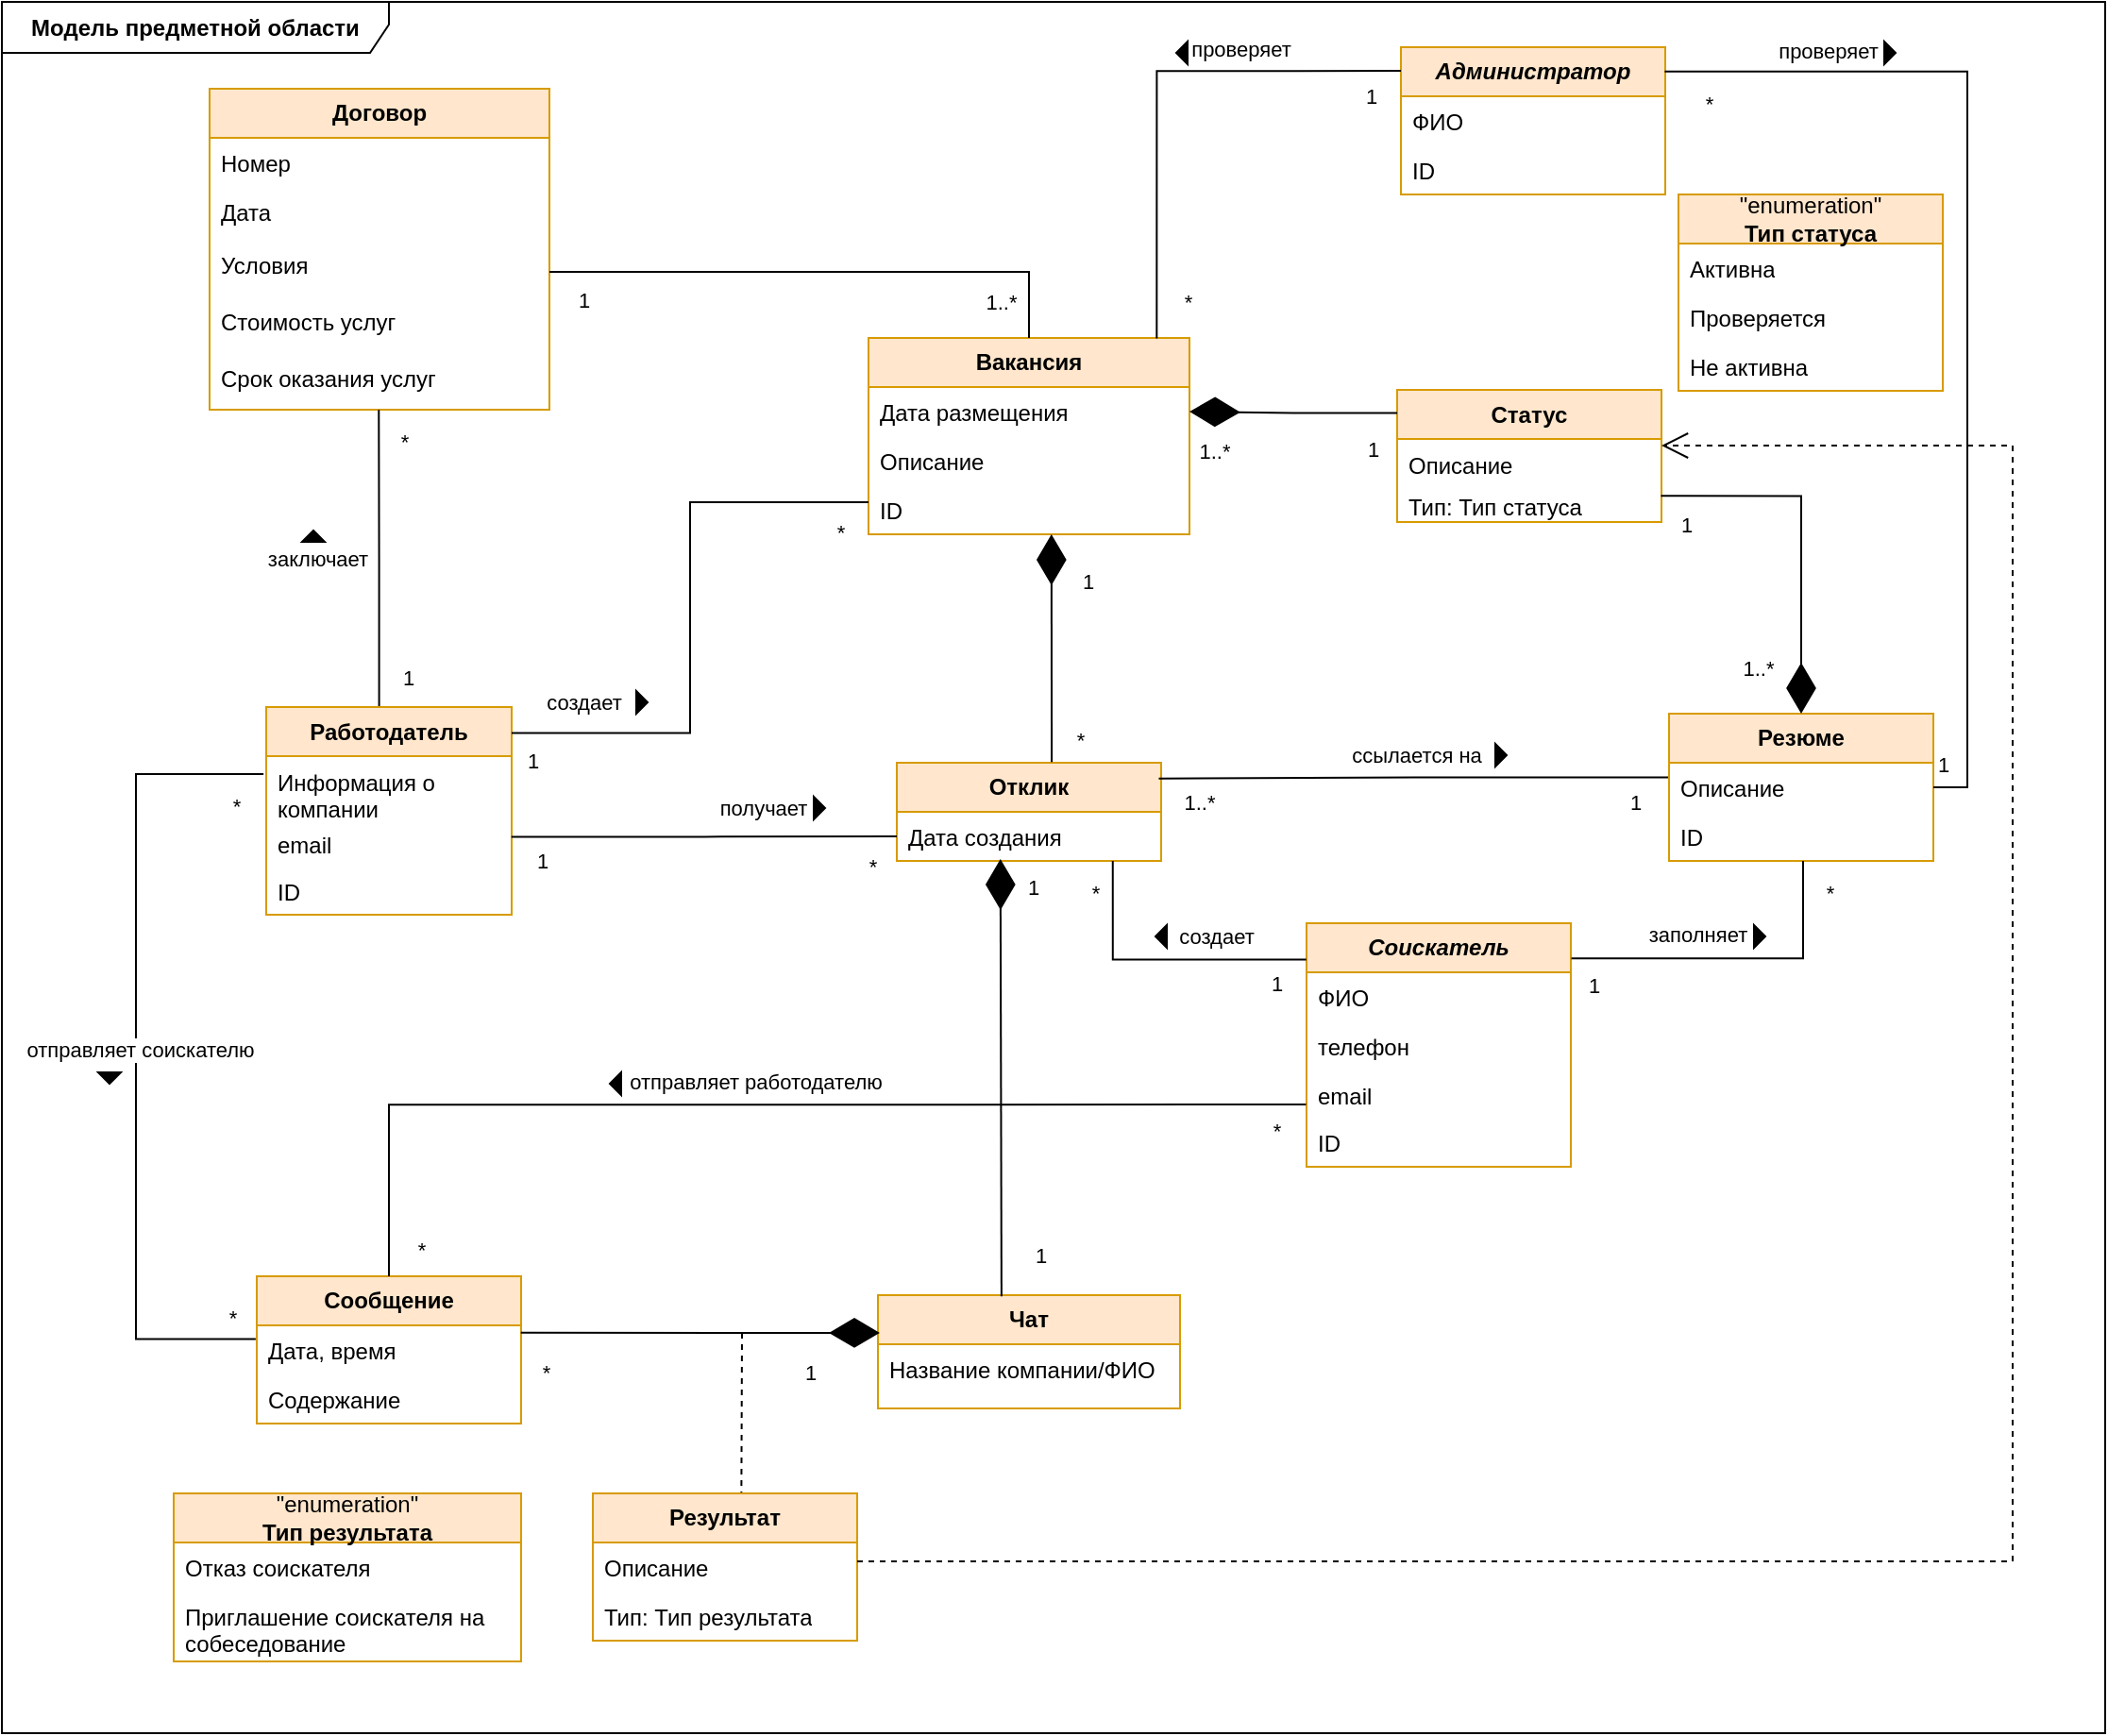 <mxfile version="22.0.3" type="device">
  <diagram name="Страница — 1" id="GY_XCtF4ge_KFnOXVx9y">
    <mxGraphModel dx="1893" dy="472" grid="0" gridSize="10" guides="1" tooltips="1" connect="1" arrows="1" fold="1" page="0" pageScale="1" pageWidth="827" pageHeight="1169" math="0" shadow="0">
      <root>
        <mxCell id="0" />
        <mxCell id="1" parent="0" />
        <mxCell id="rUVFYFhkyGE7k6Fw-lOJ-115" value="&lt;b&gt;Модель предметной области&lt;/b&gt;" style="shape=umlFrame;whiteSpace=wrap;html=1;pointerEvents=0;recursiveResize=0;container=1;collapsible=0;width=205;height=27;" parent="1" vertex="1">
          <mxGeometry x="-260" y="580" width="1114" height="917" as="geometry" />
        </mxCell>
        <mxCell id="rUVFYFhkyGE7k6Fw-lOJ-118" value="" style="triangle;aspect=fixed;fillColor=strokeColor;rotation=-90;" parent="rUVFYFhkyGE7k6Fw-lOJ-115" vertex="1">
          <mxGeometry x="162" y="277" width="6" height="12" as="geometry" />
        </mxCell>
        <mxCell id="rUVFYFhkyGE7k6Fw-lOJ-121" value="" style="triangle;aspect=fixed;fillColor=strokeColor;rotation=0;" parent="rUVFYFhkyGE7k6Fw-lOJ-115" vertex="1">
          <mxGeometry x="336" y="365" width="6" height="12" as="geometry" />
        </mxCell>
        <mxCell id="rUVFYFhkyGE7k6Fw-lOJ-39" value="&lt;b&gt;Отклик&lt;/b&gt;" style="swimlane;fontStyle=0;childLayout=stackLayout;horizontal=1;startSize=26;fillColor=#ffe6cc;horizontalStack=0;resizeParent=1;resizeParentMax=0;resizeLast=0;collapsible=1;marginBottom=0;whiteSpace=wrap;html=1;strokeColor=#d79b00;" parent="rUVFYFhkyGE7k6Fw-lOJ-115" vertex="1">
          <mxGeometry x="474" y="403" width="140" height="52" as="geometry" />
        </mxCell>
        <mxCell id="rUVFYFhkyGE7k6Fw-lOJ-40" value="Дата создания" style="text;strokeColor=none;fillColor=none;align=left;verticalAlign=top;spacingLeft=4;spacingRight=4;overflow=hidden;rotatable=0;points=[[0,0.5],[1,0.5]];portConstraint=eastwest;whiteSpace=wrap;html=1;" parent="rUVFYFhkyGE7k6Fw-lOJ-39" vertex="1">
          <mxGeometry y="26" width="140" height="26" as="geometry" />
        </mxCell>
        <mxCell id="rUVFYFhkyGE7k6Fw-lOJ-130" value="" style="triangle;aspect=fixed;fillColor=strokeColor;rotation=0;" parent="rUVFYFhkyGE7k6Fw-lOJ-115" vertex="1">
          <mxGeometry x="430" y="421" width="6" height="12" as="geometry" />
        </mxCell>
        <mxCell id="rUVFYFhkyGE7k6Fw-lOJ-88" value="" style="triangle;aspect=fixed;fillColor=strokeColor;rotation=0;" parent="rUVFYFhkyGE7k6Fw-lOJ-115" vertex="1">
          <mxGeometry x="928" y="489" width="6" height="12" as="geometry" />
        </mxCell>
        <mxCell id="rUVFYFhkyGE7k6Fw-lOJ-133" value="" style="triangle;aspect=fixed;fillColor=strokeColor;rotation=0;" parent="rUVFYFhkyGE7k6Fw-lOJ-115" vertex="1">
          <mxGeometry x="791" y="393" width="6" height="12" as="geometry" />
        </mxCell>
        <mxCell id="rUVFYFhkyGE7k6Fw-lOJ-134" value="" style="triangle;aspect=fixed;fillColor=strokeColor;rotation=-180;" parent="rUVFYFhkyGE7k6Fw-lOJ-115" vertex="1">
          <mxGeometry x="611" y="489" width="6" height="12" as="geometry" />
        </mxCell>
        <mxCell id="FN2UPvSUZBVVW4ZiT5Ys-3" value="&lt;b&gt;&lt;i&gt;Администратор&lt;/i&gt;&lt;/b&gt;" style="swimlane;fontStyle=0;childLayout=stackLayout;horizontal=1;startSize=26;fillColor=#ffe6cc;horizontalStack=0;resizeParent=1;resizeParentMax=0;resizeLast=0;collapsible=1;marginBottom=0;whiteSpace=wrap;html=1;strokeColor=#d79b00;" parent="rUVFYFhkyGE7k6Fw-lOJ-115" vertex="1">
          <mxGeometry x="741" y="24" width="140" height="78" as="geometry" />
        </mxCell>
        <mxCell id="FN2UPvSUZBVVW4ZiT5Ys-4" value="ФИО" style="text;strokeColor=none;fillColor=none;align=left;verticalAlign=top;spacingLeft=4;spacingRight=4;overflow=hidden;rotatable=0;points=[[0,0.5],[1,0.5]];portConstraint=eastwest;whiteSpace=wrap;html=1;" parent="FN2UPvSUZBVVW4ZiT5Ys-3" vertex="1">
          <mxGeometry y="26" width="140" height="26" as="geometry" />
        </mxCell>
        <mxCell id="FN2UPvSUZBVVW4ZiT5Ys-5" value="ID" style="text;strokeColor=none;fillColor=none;align=left;verticalAlign=top;spacingLeft=4;spacingRight=4;overflow=hidden;rotatable=0;points=[[0,0.5],[1,0.5]];portConstraint=eastwest;whiteSpace=wrap;html=1;" parent="FN2UPvSUZBVVW4ZiT5Ys-3" vertex="1">
          <mxGeometry y="52" width="140" height="26" as="geometry" />
        </mxCell>
        <mxCell id="FN2UPvSUZBVVW4ZiT5Ys-12" value="" style="triangle;aspect=fixed;fillColor=strokeColor;rotation=-180;" parent="rUVFYFhkyGE7k6Fw-lOJ-115" vertex="1">
          <mxGeometry x="622" y="21" width="6" height="12" as="geometry" />
        </mxCell>
        <mxCell id="FN2UPvSUZBVVW4ZiT5Ys-17" value="" style="triangle;aspect=fixed;fillColor=strokeColor;rotation=0;" parent="rUVFYFhkyGE7k6Fw-lOJ-115" vertex="1">
          <mxGeometry x="997" y="21" width="6" height="12" as="geometry" />
        </mxCell>
        <mxCell id="rUVFYFhkyGE7k6Fw-lOJ-71" value="&lt;b&gt;Сообщение&lt;/b&gt;" style="swimlane;fontStyle=0;childLayout=stackLayout;horizontal=1;startSize=26;fillColor=#ffe6cc;horizontalStack=0;resizeParent=1;resizeParentMax=0;resizeLast=0;collapsible=1;marginBottom=0;whiteSpace=wrap;html=1;strokeColor=#d79b00;" parent="rUVFYFhkyGE7k6Fw-lOJ-115" vertex="1">
          <mxGeometry x="135" y="675" width="140" height="78" as="geometry" />
        </mxCell>
        <mxCell id="rUVFYFhkyGE7k6Fw-lOJ-72" value="Дата, время" style="text;strokeColor=none;fillColor=none;align=left;verticalAlign=top;spacingLeft=4;spacingRight=4;overflow=hidden;rotatable=0;points=[[0,0.5],[1,0.5]];portConstraint=eastwest;whiteSpace=wrap;html=1;" parent="rUVFYFhkyGE7k6Fw-lOJ-71" vertex="1">
          <mxGeometry y="26" width="140" height="26" as="geometry" />
        </mxCell>
        <mxCell id="rUVFYFhkyGE7k6Fw-lOJ-73" value="Содержание" style="text;strokeColor=none;fillColor=none;align=left;verticalAlign=top;spacingLeft=4;spacingRight=4;overflow=hidden;rotatable=0;points=[[0,0.5],[1,0.5]];portConstraint=eastwest;whiteSpace=wrap;html=1;" parent="rUVFYFhkyGE7k6Fw-lOJ-71" vertex="1">
          <mxGeometry y="52" width="140" height="26" as="geometry" />
        </mxCell>
        <mxCell id="dWjFg7sWqB5XeoUjc9Y1-7" value="&quot;enumeration&quot;&lt;br&gt;&lt;b&gt;Тип статуса&lt;/b&gt;" style="swimlane;fontStyle=0;childLayout=stackLayout;horizontal=1;startSize=26;fillColor=#ffe6cc;horizontalStack=0;resizeParent=1;resizeParentMax=0;resizeLast=0;collapsible=1;marginBottom=0;whiteSpace=wrap;html=1;strokeColor=#d79b00;" vertex="1" parent="rUVFYFhkyGE7k6Fw-lOJ-115">
          <mxGeometry x="888" y="102" width="140" height="104" as="geometry" />
        </mxCell>
        <mxCell id="dWjFg7sWqB5XeoUjc9Y1-8" value="Активна" style="text;strokeColor=none;fillColor=none;align=left;verticalAlign=top;spacingLeft=4;spacingRight=4;overflow=hidden;rotatable=0;points=[[0,0.5],[1,0.5]];portConstraint=eastwest;whiteSpace=wrap;html=1;" vertex="1" parent="dWjFg7sWqB5XeoUjc9Y1-7">
          <mxGeometry y="26" width="140" height="26" as="geometry" />
        </mxCell>
        <mxCell id="dWjFg7sWqB5XeoUjc9Y1-11" value="Проверяется" style="text;strokeColor=none;fillColor=none;align=left;verticalAlign=top;spacingLeft=4;spacingRight=4;overflow=hidden;rotatable=0;points=[[0,0.5],[1,0.5]];portConstraint=eastwest;whiteSpace=wrap;html=1;" vertex="1" parent="dWjFg7sWqB5XeoUjc9Y1-7">
          <mxGeometry y="52" width="140" height="26" as="geometry" />
        </mxCell>
        <mxCell id="dWjFg7sWqB5XeoUjc9Y1-9" value="Не активна" style="text;strokeColor=none;fillColor=none;align=left;verticalAlign=top;spacingLeft=4;spacingRight=4;overflow=hidden;rotatable=0;points=[[0,0.5],[1,0.5]];portConstraint=eastwest;whiteSpace=wrap;html=1;" vertex="1" parent="dWjFg7sWqB5XeoUjc9Y1-7">
          <mxGeometry y="78" width="140" height="26" as="geometry" />
        </mxCell>
        <mxCell id="dWjFg7sWqB5XeoUjc9Y1-12" value="" style="html=1;verticalAlign=bottom;endArrow=none;curved=0;rounded=0;endFill=0;dashed=1;entryX=0.562;entryY=-0.004;entryDx=0;entryDy=0;entryPerimeter=0;" edge="1" parent="rUVFYFhkyGE7k6Fw-lOJ-115" target="dWjFg7sWqB5XeoUjc9Y1-13">
          <mxGeometry width="80" relative="1" as="geometry">
            <mxPoint x="392" y="705" as="sourcePoint" />
            <mxPoint x="400" y="740" as="targetPoint" />
          </mxGeometry>
        </mxCell>
        <mxCell id="dWjFg7sWqB5XeoUjc9Y1-13" value="&lt;b&gt;Результат&lt;/b&gt;" style="swimlane;fontStyle=0;childLayout=stackLayout;horizontal=1;startSize=26;fillColor=#ffe6cc;horizontalStack=0;resizeParent=1;resizeParentMax=0;resizeLast=0;collapsible=1;marginBottom=0;whiteSpace=wrap;html=1;strokeColor=#d79b00;" vertex="1" parent="rUVFYFhkyGE7k6Fw-lOJ-115">
          <mxGeometry x="313" y="790" width="140" height="78" as="geometry" />
        </mxCell>
        <mxCell id="dWjFg7sWqB5XeoUjc9Y1-14" value="Описание" style="text;strokeColor=none;fillColor=none;align=left;verticalAlign=top;spacingLeft=4;spacingRight=4;overflow=hidden;rotatable=0;points=[[0,0.5],[1,0.5]];portConstraint=eastwest;whiteSpace=wrap;html=1;" vertex="1" parent="dWjFg7sWqB5XeoUjc9Y1-13">
          <mxGeometry y="26" width="140" height="26" as="geometry" />
        </mxCell>
        <mxCell id="dWjFg7sWqB5XeoUjc9Y1-15" value="Тип: Тип результата" style="text;strokeColor=none;fillColor=none;align=left;verticalAlign=top;spacingLeft=4;spacingRight=4;overflow=hidden;rotatable=0;points=[[0,0.5],[1,0.5]];portConstraint=eastwest;whiteSpace=wrap;html=1;" vertex="1" parent="dWjFg7sWqB5XeoUjc9Y1-13">
          <mxGeometry y="52" width="140" height="26" as="geometry" />
        </mxCell>
        <mxCell id="dWjFg7sWqB5XeoUjc9Y1-18" value="&quot;enumeration&quot;&lt;b&gt;&lt;br&gt;Тип результата&lt;/b&gt;" style="swimlane;fontStyle=0;childLayout=stackLayout;horizontal=1;startSize=26;fillColor=#ffe6cc;horizontalStack=0;resizeParent=1;resizeParentMax=0;resizeLast=0;collapsible=1;marginBottom=0;whiteSpace=wrap;html=1;strokeColor=#d79b00;" vertex="1" parent="rUVFYFhkyGE7k6Fw-lOJ-115">
          <mxGeometry x="91" y="790" width="184" height="89" as="geometry" />
        </mxCell>
        <mxCell id="dWjFg7sWqB5XeoUjc9Y1-19" value="Отказ соискателя" style="text;strokeColor=none;fillColor=none;align=left;verticalAlign=top;spacingLeft=4;spacingRight=4;overflow=hidden;rotatable=0;points=[[0,0.5],[1,0.5]];portConstraint=eastwest;whiteSpace=wrap;html=1;" vertex="1" parent="dWjFg7sWqB5XeoUjc9Y1-18">
          <mxGeometry y="26" width="184" height="26" as="geometry" />
        </mxCell>
        <mxCell id="dWjFg7sWqB5XeoUjc9Y1-20" value="Приглашение соискателя на собеседование" style="text;strokeColor=none;fillColor=none;align=left;verticalAlign=top;spacingLeft=4;spacingRight=4;overflow=hidden;rotatable=0;points=[[0,0.5],[1,0.5]];portConstraint=eastwest;whiteSpace=wrap;html=1;" vertex="1" parent="dWjFg7sWqB5XeoUjc9Y1-18">
          <mxGeometry y="52" width="184" height="37" as="geometry" />
        </mxCell>
        <mxCell id="dWjFg7sWqB5XeoUjc9Y1-32" value="" style="triangle;aspect=fixed;fillColor=strokeColor;rotation=90;" vertex="1" parent="rUVFYFhkyGE7k6Fw-lOJ-115">
          <mxGeometry x="54" y="564" width="6" height="12" as="geometry" />
        </mxCell>
        <mxCell id="dWjFg7sWqB5XeoUjc9Y1-37" value="" style="triangle;aspect=fixed;fillColor=strokeColor;rotation=-180;" vertex="1" parent="rUVFYFhkyGE7k6Fw-lOJ-115">
          <mxGeometry x="322" y="567" width="6" height="12" as="geometry" />
        </mxCell>
        <mxCell id="rUVFYFhkyGE7k6Fw-lOJ-4" value="&lt;b&gt;&lt;i&gt;Соискатель&lt;/i&gt;&lt;/b&gt;" style="swimlane;fontStyle=0;childLayout=stackLayout;horizontal=1;startSize=26;fillColor=#ffe6cc;horizontalStack=0;resizeParent=1;resizeParentMax=0;resizeLast=0;collapsible=1;marginBottom=0;whiteSpace=wrap;html=1;strokeColor=#d79b00;" parent="1" vertex="1">
          <mxGeometry x="431" y="1068" width="140" height="129" as="geometry" />
        </mxCell>
        <mxCell id="rUVFYFhkyGE7k6Fw-lOJ-5" value="ФИО" style="text;strokeColor=none;fillColor=none;align=left;verticalAlign=top;spacingLeft=4;spacingRight=4;overflow=hidden;rotatable=0;points=[[0,0.5],[1,0.5]];portConstraint=eastwest;whiteSpace=wrap;html=1;" parent="rUVFYFhkyGE7k6Fw-lOJ-4" vertex="1">
          <mxGeometry y="26" width="140" height="26" as="geometry" />
        </mxCell>
        <mxCell id="rUVFYFhkyGE7k6Fw-lOJ-48" value="телефон" style="text;strokeColor=none;fillColor=none;align=left;verticalAlign=top;spacingLeft=4;spacingRight=4;overflow=hidden;rotatable=0;points=[[0,0.5],[1,0.5]];portConstraint=eastwest;whiteSpace=wrap;html=1;" parent="rUVFYFhkyGE7k6Fw-lOJ-4" vertex="1">
          <mxGeometry y="52" width="140" height="26" as="geometry" />
        </mxCell>
        <mxCell id="FN2UPvSUZBVVW4ZiT5Ys-19" value="email" style="text;strokeColor=none;fillColor=none;align=left;verticalAlign=top;spacingLeft=4;spacingRight=4;overflow=hidden;rotatable=0;points=[[0,0.5],[1,0.5]];portConstraint=eastwest;whiteSpace=wrap;html=1;" parent="rUVFYFhkyGE7k6Fw-lOJ-4" vertex="1">
          <mxGeometry y="78" width="140" height="25" as="geometry" />
        </mxCell>
        <mxCell id="rUVFYFhkyGE7k6Fw-lOJ-6" value="ID" style="text;strokeColor=none;fillColor=none;align=left;verticalAlign=top;spacingLeft=4;spacingRight=4;overflow=hidden;rotatable=0;points=[[0,0.5],[1,0.5]];portConstraint=eastwest;whiteSpace=wrap;html=1;" parent="rUVFYFhkyGE7k6Fw-lOJ-4" vertex="1">
          <mxGeometry y="103" width="140" height="26" as="geometry" />
        </mxCell>
        <mxCell id="rUVFYFhkyGE7k6Fw-lOJ-7" value="&lt;b&gt;Вакансия&lt;/b&gt;" style="swimlane;fontStyle=0;childLayout=stackLayout;horizontal=1;startSize=26;fillColor=#ffe6cc;horizontalStack=0;resizeParent=1;resizeParentMax=0;resizeLast=0;collapsible=1;marginBottom=0;whiteSpace=wrap;html=1;strokeColor=#d79b00;" parent="1" vertex="1">
          <mxGeometry x="199" y="758" width="170" height="104" as="geometry" />
        </mxCell>
        <mxCell id="rUVFYFhkyGE7k6Fw-lOJ-8" value="Дата размещения" style="text;strokeColor=none;fillColor=none;align=left;verticalAlign=top;spacingLeft=4;spacingRight=4;overflow=hidden;rotatable=0;points=[[0,0.5],[1,0.5]];portConstraint=eastwest;whiteSpace=wrap;html=1;" parent="rUVFYFhkyGE7k6Fw-lOJ-7" vertex="1">
          <mxGeometry y="26" width="170" height="26" as="geometry" />
        </mxCell>
        <mxCell id="rUVFYFhkyGE7k6Fw-lOJ-9" value="Описание" style="text;strokeColor=none;fillColor=none;align=left;verticalAlign=top;spacingLeft=4;spacingRight=4;overflow=hidden;rotatable=0;points=[[0,0.5],[1,0.5]];portConstraint=eastwest;whiteSpace=wrap;html=1;" parent="rUVFYFhkyGE7k6Fw-lOJ-7" vertex="1">
          <mxGeometry y="52" width="170" height="26" as="geometry" />
        </mxCell>
        <mxCell id="rUVFYFhkyGE7k6Fw-lOJ-10" value="ID" style="text;strokeColor=none;fillColor=none;align=left;verticalAlign=top;spacingLeft=4;spacingRight=4;overflow=hidden;rotatable=0;points=[[0,0.5],[1,0.5]];portConstraint=eastwest;whiteSpace=wrap;html=1;" parent="rUVFYFhkyGE7k6Fw-lOJ-7" vertex="1">
          <mxGeometry y="78" width="170" height="26" as="geometry" />
        </mxCell>
        <mxCell id="rUVFYFhkyGE7k6Fw-lOJ-21" value="&lt;b&gt;Договор&lt;/b&gt;" style="swimlane;fontStyle=0;childLayout=stackLayout;horizontal=1;startSize=26;fillColor=#ffe6cc;horizontalStack=0;resizeParent=1;resizeParentMax=0;resizeLast=0;collapsible=1;marginBottom=0;whiteSpace=wrap;html=1;strokeColor=#d79b00;" parent="1" vertex="1">
          <mxGeometry x="-150" y="626" width="180" height="170" as="geometry" />
        </mxCell>
        <mxCell id="rUVFYFhkyGE7k6Fw-lOJ-22" value="Номер" style="text;strokeColor=none;fillColor=none;align=left;verticalAlign=top;spacingLeft=4;spacingRight=4;overflow=hidden;rotatable=0;points=[[0,0.5],[1,0.5]];portConstraint=eastwest;whiteSpace=wrap;html=1;" parent="rUVFYFhkyGE7k6Fw-lOJ-21" vertex="1">
          <mxGeometry y="26" width="180" height="26" as="geometry" />
        </mxCell>
        <mxCell id="rUVFYFhkyGE7k6Fw-lOJ-23" value="Дата" style="text;strokeColor=none;fillColor=none;align=left;verticalAlign=top;spacingLeft=4;spacingRight=4;overflow=hidden;rotatable=0;points=[[0,0.5],[1,0.5]];portConstraint=eastwest;whiteSpace=wrap;html=1;" parent="rUVFYFhkyGE7k6Fw-lOJ-21" vertex="1">
          <mxGeometry y="52" width="180" height="28" as="geometry" />
        </mxCell>
        <mxCell id="rUVFYFhkyGE7k6Fw-lOJ-24" value="Условия" style="text;strokeColor=none;fillColor=none;align=left;verticalAlign=top;spacingLeft=4;spacingRight=4;overflow=hidden;rotatable=0;points=[[0,0.5],[1,0.5]];portConstraint=eastwest;whiteSpace=wrap;html=1;" parent="rUVFYFhkyGE7k6Fw-lOJ-21" vertex="1">
          <mxGeometry y="80" width="180" height="30" as="geometry" />
        </mxCell>
        <mxCell id="rUVFYFhkyGE7k6Fw-lOJ-25" value="Стоимость услуг" style="text;strokeColor=none;fillColor=none;align=left;verticalAlign=top;spacingLeft=4;spacingRight=4;overflow=hidden;rotatable=0;points=[[0,0.5],[1,0.5]];portConstraint=eastwest;whiteSpace=wrap;html=1;" parent="rUVFYFhkyGE7k6Fw-lOJ-21" vertex="1">
          <mxGeometry y="110" width="180" height="30" as="geometry" />
        </mxCell>
        <mxCell id="rUVFYFhkyGE7k6Fw-lOJ-26" value="Срок оказания услуг" style="text;strokeColor=none;fillColor=none;align=left;verticalAlign=top;spacingLeft=4;spacingRight=4;overflow=hidden;rotatable=0;points=[[0,0.5],[1,0.5]];portConstraint=eastwest;whiteSpace=wrap;html=1;" parent="rUVFYFhkyGE7k6Fw-lOJ-21" vertex="1">
          <mxGeometry y="140" width="180" height="30" as="geometry" />
        </mxCell>
        <mxCell id="rUVFYFhkyGE7k6Fw-lOJ-28" style="rounded=0;orthogonalLoop=1;jettySize=auto;html=1;endArrow=none;endFill=0;exitX=0.46;exitY=-0.003;exitDx=0;exitDy=0;exitPerimeter=0;entryX=0.498;entryY=1.006;entryDx=0;entryDy=0;entryPerimeter=0;edgeStyle=orthogonalEdgeStyle;" parent="1" source="rUVFYFhkyGE7k6Fw-lOJ-95" target="rUVFYFhkyGE7k6Fw-lOJ-26" edge="1">
          <mxGeometry relative="1" as="geometry">
            <mxPoint x="184.61" y="292.613" as="sourcePoint" />
            <mxPoint x="-73" y="802" as="targetPoint" />
          </mxGeometry>
        </mxCell>
        <mxCell id="rUVFYFhkyGE7k6Fw-lOJ-29" value="заключает" style="edgeLabel;html=1;align=center;verticalAlign=middle;resizable=0;points=[];" parent="rUVFYFhkyGE7k6Fw-lOJ-28" vertex="1" connectable="0">
          <mxGeometry x="0.233" y="-2" relative="1" as="geometry">
            <mxPoint x="-35" y="18" as="offset" />
          </mxGeometry>
        </mxCell>
        <mxCell id="rUVFYFhkyGE7k6Fw-lOJ-30" value="1" style="edgeLabel;html=1;align=center;verticalAlign=middle;resizable=0;points=[];" parent="rUVFYFhkyGE7k6Fw-lOJ-28" vertex="1" connectable="0">
          <mxGeometry x="-0.961" relative="1" as="geometry">
            <mxPoint x="-8" y="15" as="offset" />
          </mxGeometry>
        </mxCell>
        <mxCell id="rUVFYFhkyGE7k6Fw-lOJ-31" value="*" style="edgeLabel;html=1;align=center;verticalAlign=middle;resizable=0;points=[];" parent="rUVFYFhkyGE7k6Fw-lOJ-28" vertex="1" connectable="0">
          <mxGeometry x="0.953" relative="1" as="geometry">
            <mxPoint x="13" y="13" as="offset" />
          </mxGeometry>
        </mxCell>
        <mxCell id="rUVFYFhkyGE7k6Fw-lOJ-114" value="1" style="edgeLabel;html=1;align=center;verticalAlign=middle;resizable=0;points=[];" parent="rUVFYFhkyGE7k6Fw-lOJ-28" vertex="1" connectable="0">
          <mxGeometry x="-0.811" y="2" relative="1" as="geometry">
            <mxPoint x="17" as="offset" />
          </mxGeometry>
        </mxCell>
        <mxCell id="rUVFYFhkyGE7k6Fw-lOJ-33" style="edgeStyle=orthogonalEdgeStyle;rounded=0;orthogonalLoop=1;jettySize=auto;html=1;endArrow=none;endFill=0;exitX=0.5;exitY=0;exitDx=0;exitDy=0;" parent="1" source="rUVFYFhkyGE7k6Fw-lOJ-7" edge="1">
          <mxGeometry relative="1" as="geometry">
            <mxPoint x="30" y="723" as="targetPoint" />
            <Array as="points">
              <mxPoint x="284" y="723" />
              <mxPoint x="30" y="723" />
            </Array>
            <mxPoint x="199" y="723" as="sourcePoint" />
          </mxGeometry>
        </mxCell>
        <mxCell id="rUVFYFhkyGE7k6Fw-lOJ-34" value="1" style="edgeLabel;html=1;align=center;verticalAlign=middle;resizable=0;points=[];" parent="rUVFYFhkyGE7k6Fw-lOJ-33" vertex="1" connectable="0">
          <mxGeometry x="0.951" relative="1" as="geometry">
            <mxPoint x="11" y="15" as="offset" />
          </mxGeometry>
        </mxCell>
        <mxCell id="rUVFYFhkyGE7k6Fw-lOJ-35" value="1..*" style="edgeLabel;html=1;align=center;verticalAlign=middle;resizable=0;points=[];" parent="rUVFYFhkyGE7k6Fw-lOJ-33" vertex="1" connectable="0">
          <mxGeometry x="-0.963" relative="1" as="geometry">
            <mxPoint x="-15" y="-14" as="offset" />
          </mxGeometry>
        </mxCell>
        <mxCell id="rUVFYFhkyGE7k6Fw-lOJ-41" value="" style="endArrow=diamondThin;endFill=1;endSize=24;html=1;rounded=0;entryX=0.57;entryY=1.002;entryDx=0;entryDy=0;exitX=0.586;exitY=-0.008;exitDx=0;exitDy=0;exitPerimeter=0;entryPerimeter=0;" parent="1" source="rUVFYFhkyGE7k6Fw-lOJ-39" target="rUVFYFhkyGE7k6Fw-lOJ-10" edge="1">
          <mxGeometry width="160" relative="1" as="geometry">
            <mxPoint x="403" y="907" as="sourcePoint" />
            <mxPoint x="248" y="908" as="targetPoint" />
          </mxGeometry>
        </mxCell>
        <mxCell id="rUVFYFhkyGE7k6Fw-lOJ-42" value="1" style="edgeLabel;html=1;align=center;verticalAlign=middle;resizable=0;points=[];" parent="rUVFYFhkyGE7k6Fw-lOJ-41" vertex="1" connectable="0">
          <mxGeometry x="0.571" relative="1" as="geometry">
            <mxPoint x="19" y="-1" as="offset" />
          </mxGeometry>
        </mxCell>
        <mxCell id="rUVFYFhkyGE7k6Fw-lOJ-43" value="*" style="edgeLabel;html=1;align=center;verticalAlign=middle;resizable=0;points=[];" parent="rUVFYFhkyGE7k6Fw-lOJ-41" vertex="1" connectable="0">
          <mxGeometry x="-0.886" y="-1" relative="1" as="geometry">
            <mxPoint x="14" y="-5" as="offset" />
          </mxGeometry>
        </mxCell>
        <mxCell id="rUVFYFhkyGE7k6Fw-lOJ-44" value="" style="endArrow=none;endFill=0;endSize=24;html=1;rounded=0;entryX=0.991;entryY=0.162;entryDx=0;entryDy=0;edgeStyle=orthogonalEdgeStyle;entryPerimeter=0;exitX=0;exitY=0.298;exitDx=0;exitDy=0;exitPerimeter=0;" parent="1" source="rUVFYFhkyGE7k6Fw-lOJ-50" target="rUVFYFhkyGE7k6Fw-lOJ-39" edge="1">
          <mxGeometry width="160" relative="1" as="geometry">
            <mxPoint x="529" y="978" as="sourcePoint" />
            <mxPoint x="398" y="1000" as="targetPoint" />
            <Array as="points" />
          </mxGeometry>
        </mxCell>
        <mxCell id="rUVFYFhkyGE7k6Fw-lOJ-45" value="1..*" style="edgeLabel;html=1;align=center;verticalAlign=middle;resizable=0;points=[];" parent="rUVFYFhkyGE7k6Fw-lOJ-44" vertex="1" connectable="0">
          <mxGeometry x="0.675" relative="1" as="geometry">
            <mxPoint x="-23" y="12" as="offset" />
          </mxGeometry>
        </mxCell>
        <mxCell id="rUVFYFhkyGE7k6Fw-lOJ-46" value="1" style="edgeLabel;html=1;align=center;verticalAlign=middle;resizable=0;points=[];" parent="rUVFYFhkyGE7k6Fw-lOJ-44" vertex="1" connectable="0">
          <mxGeometry x="-0.894" relative="1" as="geometry">
            <mxPoint x="-4" y="13" as="offset" />
          </mxGeometry>
        </mxCell>
        <mxCell id="rUVFYFhkyGE7k6Fw-lOJ-132" value="ссылается на" style="edgeLabel;html=1;align=center;verticalAlign=middle;resizable=0;points=[];" parent="rUVFYFhkyGE7k6Fw-lOJ-44" vertex="1" connectable="0">
          <mxGeometry x="0.056" relative="1" as="geometry">
            <mxPoint x="8" y="-13" as="offset" />
          </mxGeometry>
        </mxCell>
        <mxCell id="rUVFYFhkyGE7k6Fw-lOJ-49" value="&lt;b&gt;Резюме&lt;/b&gt;" style="swimlane;fontStyle=0;childLayout=stackLayout;horizontal=1;startSize=26;fillColor=#ffe6cc;horizontalStack=0;resizeParent=1;resizeParentMax=0;resizeLast=0;collapsible=1;marginBottom=0;whiteSpace=wrap;html=1;strokeColor=#d79b00;" parent="1" vertex="1">
          <mxGeometry x="623" y="957" width="140" height="78" as="geometry" />
        </mxCell>
        <mxCell id="rUVFYFhkyGE7k6Fw-lOJ-50" value="Описание" style="text;strokeColor=none;fillColor=none;align=left;verticalAlign=top;spacingLeft=4;spacingRight=4;overflow=hidden;rotatable=0;points=[[0,0.5],[1,0.5]];portConstraint=eastwest;whiteSpace=wrap;html=1;" parent="rUVFYFhkyGE7k6Fw-lOJ-49" vertex="1">
          <mxGeometry y="26" width="140" height="26" as="geometry" />
        </mxCell>
        <mxCell id="rUVFYFhkyGE7k6Fw-lOJ-51" value="ID" style="text;strokeColor=none;fillColor=none;align=left;verticalAlign=top;spacingLeft=4;spacingRight=4;overflow=hidden;rotatable=0;points=[[0,0.5],[1,0.5]];portConstraint=eastwest;whiteSpace=wrap;html=1;" parent="rUVFYFhkyGE7k6Fw-lOJ-49" vertex="1">
          <mxGeometry y="52" width="140" height="26" as="geometry" />
        </mxCell>
        <mxCell id="rUVFYFhkyGE7k6Fw-lOJ-52" value="&lt;b&gt;Статус&lt;/b&gt;" style="swimlane;fontStyle=0;childLayout=stackLayout;horizontal=1;startSize=26;fillColor=#ffe6cc;horizontalStack=0;resizeParent=1;resizeParentMax=0;resizeLast=0;collapsible=1;marginBottom=0;whiteSpace=wrap;html=1;strokeColor=#d79b00;" parent="1" vertex="1">
          <mxGeometry x="479" y="785.5" width="140" height="70" as="geometry" />
        </mxCell>
        <mxCell id="rUVFYFhkyGE7k6Fw-lOJ-53" value="Описание" style="text;strokeColor=none;fillColor=none;align=left;verticalAlign=top;spacingLeft=4;spacingRight=4;overflow=hidden;rotatable=0;points=[[0,0.5],[1,0.5]];portConstraint=eastwest;whiteSpace=wrap;html=1;" parent="rUVFYFhkyGE7k6Fw-lOJ-52" vertex="1">
          <mxGeometry y="26" width="140" height="22" as="geometry" />
        </mxCell>
        <mxCell id="rUVFYFhkyGE7k6Fw-lOJ-131" value="Тип: Тип статуса" style="text;strokeColor=none;fillColor=none;align=left;verticalAlign=top;spacingLeft=4;spacingRight=4;overflow=hidden;rotatable=0;points=[[0,0.5],[1,0.5]];portConstraint=eastwest;whiteSpace=wrap;html=1;" parent="rUVFYFhkyGE7k6Fw-lOJ-52" vertex="1">
          <mxGeometry y="48" width="140" height="22" as="geometry" />
        </mxCell>
        <mxCell id="rUVFYFhkyGE7k6Fw-lOJ-54" value="" style="endArrow=diamondThin;endFill=1;endSize=24;html=1;rounded=0;entryX=0.5;entryY=0;entryDx=0;entryDy=0;edgeStyle=orthogonalEdgeStyle;exitX=0.998;exitY=0.371;exitDx=0;exitDy=0;exitPerimeter=0;" parent="1" target="rUVFYFhkyGE7k6Fw-lOJ-49" edge="1" source="rUVFYFhkyGE7k6Fw-lOJ-131">
          <mxGeometry width="160" relative="1" as="geometry">
            <mxPoint x="619" y="802" as="sourcePoint" />
            <mxPoint x="1164" y="796" as="targetPoint" />
            <Array as="points">
              <mxPoint x="693" y="842" />
            </Array>
          </mxGeometry>
        </mxCell>
        <mxCell id="rUVFYFhkyGE7k6Fw-lOJ-55" value="1" style="edgeLabel;html=1;align=center;verticalAlign=middle;resizable=0;points=[];" parent="rUVFYFhkyGE7k6Fw-lOJ-54" vertex="1" connectable="0">
          <mxGeometry x="-0.937" y="1" relative="1" as="geometry">
            <mxPoint x="7" y="16" as="offset" />
          </mxGeometry>
        </mxCell>
        <mxCell id="rUVFYFhkyGE7k6Fw-lOJ-56" value="1..*" style="edgeLabel;html=1;align=center;verticalAlign=middle;resizable=0;points=[];" parent="rUVFYFhkyGE7k6Fw-lOJ-54" vertex="1" connectable="0">
          <mxGeometry x="0.868" relative="1" as="geometry">
            <mxPoint x="-23" y="-12" as="offset" />
          </mxGeometry>
        </mxCell>
        <mxCell id="rUVFYFhkyGE7k6Fw-lOJ-57" value="" style="endArrow=diamondThin;endFill=1;endSize=24;html=1;rounded=0;entryX=1;entryY=0.5;entryDx=0;entryDy=0;edgeStyle=orthogonalEdgeStyle;exitX=0;exitY=0.175;exitDx=0;exitDy=0;exitPerimeter=0;" parent="1" target="rUVFYFhkyGE7k6Fw-lOJ-8" edge="1" source="rUVFYFhkyGE7k6Fw-lOJ-52">
          <mxGeometry width="160" relative="1" as="geometry">
            <mxPoint x="479" y="798" as="sourcePoint" />
            <mxPoint x="542" y="933.5" as="targetPoint" />
            <Array as="points" />
          </mxGeometry>
        </mxCell>
        <mxCell id="rUVFYFhkyGE7k6Fw-lOJ-58" value="1" style="edgeLabel;html=1;align=center;verticalAlign=middle;resizable=0;points=[];" parent="rUVFYFhkyGE7k6Fw-lOJ-57" vertex="1" connectable="0">
          <mxGeometry x="-0.941" y="-1" relative="1" as="geometry">
            <mxPoint x="-10" y="20" as="offset" />
          </mxGeometry>
        </mxCell>
        <mxCell id="rUVFYFhkyGE7k6Fw-lOJ-59" value="1..*" style="edgeLabel;html=1;align=center;verticalAlign=middle;resizable=0;points=[];" parent="rUVFYFhkyGE7k6Fw-lOJ-57" vertex="1" connectable="0">
          <mxGeometry x="0.875" y="-1" relative="1" as="geometry">
            <mxPoint x="6" y="22" as="offset" />
          </mxGeometry>
        </mxCell>
        <mxCell id="rUVFYFhkyGE7k6Fw-lOJ-66" value="&lt;b&gt;Чат&lt;/b&gt;" style="swimlane;fontStyle=0;childLayout=stackLayout;horizontal=1;startSize=26;fillColor=#ffe6cc;horizontalStack=0;resizeParent=1;resizeParentMax=0;resizeLast=0;collapsible=1;marginBottom=0;whiteSpace=wrap;html=1;strokeColor=#d79b00;" parent="1" vertex="1">
          <mxGeometry x="204" y="1265" width="160" height="60" as="geometry" />
        </mxCell>
        <mxCell id="rUVFYFhkyGE7k6Fw-lOJ-67" value="Название компании/ФИО" style="text;strokeColor=none;fillColor=none;align=left;verticalAlign=top;spacingLeft=4;spacingRight=4;overflow=hidden;rotatable=0;points=[[0,0.5],[1,0.5]];portConstraint=eastwest;whiteSpace=wrap;html=1;" parent="rUVFYFhkyGE7k6Fw-lOJ-66" vertex="1">
          <mxGeometry y="26" width="160" height="34" as="geometry" />
        </mxCell>
        <mxCell id="rUVFYFhkyGE7k6Fw-lOJ-68" value="" style="endArrow=diamondThin;endFill=1;endSize=24;html=1;rounded=0;entryX=0.392;entryY=0.962;entryDx=0;entryDy=0;entryPerimeter=0;exitX=0.409;exitY=0.01;exitDx=0;exitDy=0;exitPerimeter=0;" parent="1" source="rUVFYFhkyGE7k6Fw-lOJ-66" target="rUVFYFhkyGE7k6Fw-lOJ-40" edge="1">
          <mxGeometry width="160" relative="1" as="geometry">
            <mxPoint x="267" y="1265" as="sourcePoint" />
            <mxPoint x="292" y="1035" as="targetPoint" />
          </mxGeometry>
        </mxCell>
        <mxCell id="rUVFYFhkyGE7k6Fw-lOJ-69" value="1" style="edgeLabel;html=1;align=center;verticalAlign=middle;resizable=0;points=[];" parent="rUVFYFhkyGE7k6Fw-lOJ-68" vertex="1" connectable="0">
          <mxGeometry x="-0.76" relative="1" as="geometry">
            <mxPoint x="20" y="6" as="offset" />
          </mxGeometry>
        </mxCell>
        <mxCell id="rUVFYFhkyGE7k6Fw-lOJ-70" value="1" style="edgeLabel;html=1;align=center;verticalAlign=middle;resizable=0;points=[];" parent="rUVFYFhkyGE7k6Fw-lOJ-68" vertex="1" connectable="0">
          <mxGeometry x="0.428" y="-1" relative="1" as="geometry">
            <mxPoint x="16" y="-51" as="offset" />
          </mxGeometry>
        </mxCell>
        <mxCell id="rUVFYFhkyGE7k6Fw-lOJ-74" value="" style="endArrow=diamondThin;endFill=1;endSize=24;html=1;rounded=0;exitX=0.999;exitY=0.151;exitDx=0;exitDy=0;exitPerimeter=0;" parent="1" source="rUVFYFhkyGE7k6Fw-lOJ-72" edge="1">
          <mxGeometry width="160" relative="1" as="geometry">
            <mxPoint x="254" y="1115.75" as="sourcePoint" />
            <mxPoint x="205" y="1285" as="targetPoint" />
          </mxGeometry>
        </mxCell>
        <mxCell id="rUVFYFhkyGE7k6Fw-lOJ-75" value="1" style="edgeLabel;html=1;align=center;verticalAlign=middle;resizable=0;points=[];" parent="rUVFYFhkyGE7k6Fw-lOJ-74" vertex="1" connectable="0">
          <mxGeometry x="0.321" relative="1" as="geometry">
            <mxPoint x="27" y="21" as="offset" />
          </mxGeometry>
        </mxCell>
        <mxCell id="rUVFYFhkyGE7k6Fw-lOJ-76" value="*" style="edgeLabel;html=1;align=center;verticalAlign=middle;resizable=0;points=[];" parent="rUVFYFhkyGE7k6Fw-lOJ-74" vertex="1" connectable="0">
          <mxGeometry x="-0.82" relative="1" as="geometry">
            <mxPoint x="-4" y="21" as="offset" />
          </mxGeometry>
        </mxCell>
        <mxCell id="rUVFYFhkyGE7k6Fw-lOJ-79" style="rounded=0;orthogonalLoop=1;jettySize=auto;html=1;entryX=0.817;entryY=1.001;entryDx=0;entryDy=0;endArrow=none;endFill=0;exitX=-0.001;exitY=0.149;exitDx=0;exitDy=0;exitPerimeter=0;entryPerimeter=0;edgeStyle=orthogonalEdgeStyle;" parent="1" source="rUVFYFhkyGE7k6Fw-lOJ-4" target="rUVFYFhkyGE7k6Fw-lOJ-40" edge="1">
          <mxGeometry relative="1" as="geometry">
            <mxPoint x="418" y="1131" as="sourcePoint" />
            <mxPoint x="333" y="1495" as="targetPoint" />
          </mxGeometry>
        </mxCell>
        <mxCell id="rUVFYFhkyGE7k6Fw-lOJ-80" value="создает" style="edgeLabel;html=1;align=center;verticalAlign=middle;resizable=0;points=[];rotation=0;" parent="rUVFYFhkyGE7k6Fw-lOJ-79" vertex="1" connectable="0">
          <mxGeometry x="0.186" y="-1" relative="1" as="geometry">
            <mxPoint x="43" y="-11" as="offset" />
          </mxGeometry>
        </mxCell>
        <mxCell id="rUVFYFhkyGE7k6Fw-lOJ-81" value="*" style="edgeLabel;html=1;align=center;verticalAlign=middle;resizable=0;points=[];" parent="rUVFYFhkyGE7k6Fw-lOJ-79" vertex="1" connectable="0">
          <mxGeometry x="0.957" relative="1" as="geometry">
            <mxPoint x="-10" y="14" as="offset" />
          </mxGeometry>
        </mxCell>
        <mxCell id="rUVFYFhkyGE7k6Fw-lOJ-82" value="1" style="edgeLabel;html=1;align=center;verticalAlign=middle;resizable=0;points=[];" parent="rUVFYFhkyGE7k6Fw-lOJ-79" vertex="1" connectable="0">
          <mxGeometry x="-0.959" y="-1" relative="1" as="geometry">
            <mxPoint x="-13" y="14" as="offset" />
          </mxGeometry>
        </mxCell>
        <mxCell id="rUVFYFhkyGE7k6Fw-lOJ-84" style="rounded=0;orthogonalLoop=1;jettySize=auto;html=1;entryX=0.507;entryY=1.001;entryDx=0;entryDy=0;entryPerimeter=0;endArrow=none;endFill=0;exitX=1.002;exitY=0.144;exitDx=0;exitDy=0;exitPerimeter=0;edgeStyle=orthogonalEdgeStyle;" parent="1" source="rUVFYFhkyGE7k6Fw-lOJ-4" target="rUVFYFhkyGE7k6Fw-lOJ-51" edge="1">
          <mxGeometry relative="1" as="geometry">
            <mxPoint x="665.8" y="1072" as="sourcePoint" />
            <mxPoint x="666" y="1167" as="targetPoint" />
          </mxGeometry>
        </mxCell>
        <mxCell id="rUVFYFhkyGE7k6Fw-lOJ-85" value="заполняет" style="edgeLabel;html=1;align=center;verticalAlign=middle;resizable=0;points=[];" parent="rUVFYFhkyGE7k6Fw-lOJ-84" vertex="1" connectable="0">
          <mxGeometry x="-0.027" y="-1" relative="1" as="geometry">
            <mxPoint x="-19" y="-14" as="offset" />
          </mxGeometry>
        </mxCell>
        <mxCell id="rUVFYFhkyGE7k6Fw-lOJ-86" value="1" style="edgeLabel;html=1;align=center;verticalAlign=middle;resizable=0;points=[];" parent="rUVFYFhkyGE7k6Fw-lOJ-84" vertex="1" connectable="0">
          <mxGeometry x="-0.785" relative="1" as="geometry">
            <mxPoint x="-7" y="14" as="offset" />
          </mxGeometry>
        </mxCell>
        <mxCell id="rUVFYFhkyGE7k6Fw-lOJ-87" value="*" style="edgeLabel;html=1;align=center;verticalAlign=middle;resizable=0;points=[];" parent="rUVFYFhkyGE7k6Fw-lOJ-84" vertex="1" connectable="0">
          <mxGeometry x="0.522" relative="1" as="geometry">
            <mxPoint x="14" y="-25" as="offset" />
          </mxGeometry>
        </mxCell>
        <mxCell id="rUVFYFhkyGE7k6Fw-lOJ-95" value="&lt;b&gt;Работодатель&lt;/b&gt;" style="swimlane;fontStyle=0;childLayout=stackLayout;horizontal=1;startSize=26;fillColor=#ffe6cc;horizontalStack=0;resizeParent=1;resizeParentMax=0;resizeLast=0;collapsible=1;marginBottom=0;whiteSpace=wrap;html=1;strokeColor=#d79b00;" parent="1" vertex="1">
          <mxGeometry x="-120" y="953.5" width="130" height="110" as="geometry" />
        </mxCell>
        <mxCell id="rUVFYFhkyGE7k6Fw-lOJ-96" value="Информация о компании" style="text;strokeColor=none;fillColor=none;align=left;verticalAlign=top;spacingLeft=4;spacingRight=4;overflow=hidden;rotatable=0;points=[[0,0.5],[1,0.5]];portConstraint=eastwest;whiteSpace=wrap;html=1;" parent="rUVFYFhkyGE7k6Fw-lOJ-95" vertex="1">
          <mxGeometry y="26" width="130" height="33" as="geometry" />
        </mxCell>
        <mxCell id="FN2UPvSUZBVVW4ZiT5Ys-1" value="email" style="text;strokeColor=none;fillColor=none;align=left;verticalAlign=top;spacingLeft=4;spacingRight=4;overflow=hidden;rotatable=0;points=[[0,0.5],[1,0.5]];portConstraint=eastwest;whiteSpace=wrap;html=1;" parent="rUVFYFhkyGE7k6Fw-lOJ-95" vertex="1">
          <mxGeometry y="59" width="130" height="25" as="geometry" />
        </mxCell>
        <mxCell id="rUVFYFhkyGE7k6Fw-lOJ-97" value="ID" style="text;strokeColor=none;fillColor=none;align=left;verticalAlign=top;spacingLeft=4;spacingRight=4;overflow=hidden;rotatable=0;points=[[0,0.5],[1,0.5]];portConstraint=eastwest;whiteSpace=wrap;html=1;" parent="rUVFYFhkyGE7k6Fw-lOJ-95" vertex="1">
          <mxGeometry y="84" width="130" height="26" as="geometry" />
        </mxCell>
        <mxCell id="rUVFYFhkyGE7k6Fw-lOJ-98" style="rounded=0;orthogonalLoop=1;jettySize=auto;html=1;endArrow=none;endFill=0;exitX=0.999;exitY=0.389;exitDx=0;exitDy=0;entryX=0;entryY=0.5;entryDx=0;entryDy=0;exitPerimeter=0;edgeStyle=orthogonalEdgeStyle;" parent="1" source="FN2UPvSUZBVVW4ZiT5Ys-1" target="rUVFYFhkyGE7k6Fw-lOJ-40" edge="1">
          <mxGeometry relative="1" as="geometry">
            <mxPoint x="124" y="983" as="sourcePoint" />
            <mxPoint x="101" y="1299" as="targetPoint" />
            <Array as="points" />
          </mxGeometry>
        </mxCell>
        <mxCell id="rUVFYFhkyGE7k6Fw-lOJ-101" value="*" style="edgeLabel;html=1;align=center;verticalAlign=middle;resizable=0;points=[];" parent="rUVFYFhkyGE7k6Fw-lOJ-98" vertex="1" connectable="0">
          <mxGeometry x="0.968" relative="1" as="geometry">
            <mxPoint x="-10" y="16" as="offset" />
          </mxGeometry>
        </mxCell>
        <mxCell id="rUVFYFhkyGE7k6Fw-lOJ-128" value="1" style="edgeLabel;html=1;align=center;verticalAlign=middle;resizable=0;points=[];" parent="rUVFYFhkyGE7k6Fw-lOJ-98" vertex="1" connectable="0">
          <mxGeometry x="-0.844" y="-2" relative="1" as="geometry">
            <mxPoint y="11" as="offset" />
          </mxGeometry>
        </mxCell>
        <mxCell id="rUVFYFhkyGE7k6Fw-lOJ-129" value="получает" style="edgeLabel;html=1;align=center;verticalAlign=middle;resizable=0;points=[];" parent="rUVFYFhkyGE7k6Fw-lOJ-98" vertex="1" connectable="0">
          <mxGeometry x="-0.074" y="-2" relative="1" as="geometry">
            <mxPoint x="38" y="-17" as="offset" />
          </mxGeometry>
        </mxCell>
        <mxCell id="rUVFYFhkyGE7k6Fw-lOJ-109" style="rounded=0;orthogonalLoop=1;jettySize=auto;html=1;endArrow=none;endFill=0;entryX=0;entryY=0.348;entryDx=0;entryDy=0;entryPerimeter=0;exitX=1;exitY=0.125;exitDx=0;exitDy=0;exitPerimeter=0;edgeStyle=orthogonalEdgeStyle;" parent="1" source="rUVFYFhkyGE7k6Fw-lOJ-95" target="rUVFYFhkyGE7k6Fw-lOJ-10" edge="1">
          <mxGeometry relative="1" as="geometry">
            <mxPoint x="10" y="967" as="sourcePoint" />
            <mxPoint x="201" y="943" as="targetPoint" />
          </mxGeometry>
        </mxCell>
        <mxCell id="rUVFYFhkyGE7k6Fw-lOJ-110" value="*" style="edgeLabel;html=1;align=center;verticalAlign=middle;resizable=0;points=[];" parent="rUVFYFhkyGE7k6Fw-lOJ-109" vertex="1" connectable="0">
          <mxGeometry x="0.968" relative="1" as="geometry">
            <mxPoint x="-10" y="16" as="offset" />
          </mxGeometry>
        </mxCell>
        <mxCell id="rUVFYFhkyGE7k6Fw-lOJ-119" value="1" style="edgeLabel;html=1;align=center;verticalAlign=middle;resizable=0;points=[];" parent="rUVFYFhkyGE7k6Fw-lOJ-109" vertex="1" connectable="0">
          <mxGeometry x="-0.918" y="-2" relative="1" as="geometry">
            <mxPoint x="-2" y="12" as="offset" />
          </mxGeometry>
        </mxCell>
        <mxCell id="rUVFYFhkyGE7k6Fw-lOJ-120" value="создает" style="edgeLabel;html=1;align=center;verticalAlign=middle;resizable=0;points=[];" parent="rUVFYFhkyGE7k6Fw-lOJ-109" vertex="1" connectable="0">
          <mxGeometry x="0.62" relative="1" as="geometry">
            <mxPoint x="-92" y="106" as="offset" />
          </mxGeometry>
        </mxCell>
        <mxCell id="FN2UPvSUZBVVW4ZiT5Ys-6" value="" style="html=1;verticalAlign=bottom;endArrow=none;rounded=0;endFill=0;exitX=0.898;exitY=0.002;exitDx=0;exitDy=0;exitPerimeter=0;entryX=0;entryY=0.161;entryDx=0;entryDy=0;entryPerimeter=0;edgeStyle=orthogonalEdgeStyle;" parent="1" source="rUVFYFhkyGE7k6Fw-lOJ-7" target="FN2UPvSUZBVVW4ZiT5Ys-3" edge="1">
          <mxGeometry width="80" relative="1" as="geometry">
            <mxPoint x="357" y="680" as="sourcePoint" />
            <mxPoint x="437" y="680" as="targetPoint" />
          </mxGeometry>
        </mxCell>
        <mxCell id="FN2UPvSUZBVVW4ZiT5Ys-7" value="1" style="edgeLabel;html=1;align=center;verticalAlign=middle;resizable=0;points=[];" parent="FN2UPvSUZBVVW4ZiT5Ys-6" vertex="1" connectable="0">
          <mxGeometry x="0.902" relative="1" as="geometry">
            <mxPoint x="-3" y="13" as="offset" />
          </mxGeometry>
        </mxCell>
        <mxCell id="FN2UPvSUZBVVW4ZiT5Ys-8" value="*" style="edgeLabel;html=1;align=center;verticalAlign=middle;resizable=0;points=[];" parent="FN2UPvSUZBVVW4ZiT5Ys-6" vertex="1" connectable="0">
          <mxGeometry x="-0.849" relative="1" as="geometry">
            <mxPoint x="16" y="1" as="offset" />
          </mxGeometry>
        </mxCell>
        <mxCell id="FN2UPvSUZBVVW4ZiT5Ys-9" value="проверяет" style="edgeLabel;html=1;align=center;verticalAlign=middle;resizable=0;points=[];" parent="FN2UPvSUZBVVW4ZiT5Ys-6" vertex="1" connectable="0">
          <mxGeometry x="0.245" y="-2" relative="1" as="geometry">
            <mxPoint x="17" y="-14" as="offset" />
          </mxGeometry>
        </mxCell>
        <mxCell id="FN2UPvSUZBVVW4ZiT5Ys-13" value="" style="html=1;verticalAlign=bottom;endArrow=none;rounded=0;endFill=0;exitX=0.998;exitY=0.165;exitDx=0;exitDy=0;exitPerimeter=0;edgeStyle=orthogonalEdgeStyle;entryX=1;entryY=0.5;entryDx=0;entryDy=0;" parent="1" source="FN2UPvSUZBVVW4ZiT5Ys-3" target="rUVFYFhkyGE7k6Fw-lOJ-50" edge="1">
          <mxGeometry width="80" relative="1" as="geometry">
            <mxPoint x="631" y="758" as="sourcePoint" />
            <mxPoint x="759" y="649" as="targetPoint" />
            <Array as="points">
              <mxPoint x="781" y="617" />
              <mxPoint x="781" y="996" />
            </Array>
          </mxGeometry>
        </mxCell>
        <mxCell id="FN2UPvSUZBVVW4ZiT5Ys-14" value="1" style="edgeLabel;html=1;align=center;verticalAlign=middle;resizable=0;points=[];" parent="FN2UPvSUZBVVW4ZiT5Ys-13" vertex="1" connectable="0">
          <mxGeometry x="0.902" relative="1" as="geometry">
            <mxPoint x="-13" y="-3" as="offset" />
          </mxGeometry>
        </mxCell>
        <mxCell id="FN2UPvSUZBVVW4ZiT5Ys-15" value="*" style="edgeLabel;html=1;align=center;verticalAlign=middle;resizable=0;points=[];" parent="FN2UPvSUZBVVW4ZiT5Ys-13" vertex="1" connectable="0">
          <mxGeometry x="-0.849" relative="1" as="geometry">
            <mxPoint x="-19" y="17" as="offset" />
          </mxGeometry>
        </mxCell>
        <mxCell id="FN2UPvSUZBVVW4ZiT5Ys-16" value="проверяет" style="edgeLabel;html=1;align=center;verticalAlign=middle;resizable=0;points=[];" parent="FN2UPvSUZBVVW4ZiT5Ys-13" vertex="1" connectable="0">
          <mxGeometry x="0.245" y="-2" relative="1" as="geometry">
            <mxPoint x="-72" y="-198" as="offset" />
          </mxGeometry>
        </mxCell>
        <mxCell id="dWjFg7sWqB5XeoUjc9Y1-23" value="" style="endArrow=open;endSize=12;dashed=1;html=1;rounded=0;entryX=1;entryY=0.172;entryDx=0;entryDy=0;entryPerimeter=0;edgeStyle=orthogonalEdgeStyle;" edge="1" parent="1" target="rUVFYFhkyGE7k6Fw-lOJ-53">
          <mxGeometry width="160" relative="1" as="geometry">
            <mxPoint x="193" y="1406" as="sourcePoint" />
            <mxPoint x="626" y="896" as="targetPoint" />
            <Array as="points">
              <mxPoint x="805" y="1406" />
              <mxPoint x="805" y="815" />
              <mxPoint x="619" y="815" />
            </Array>
          </mxGeometry>
        </mxCell>
        <mxCell id="dWjFg7sWqB5XeoUjc9Y1-28" value="" style="html=1;verticalAlign=bottom;endArrow=none;rounded=0;entryX=-0.004;entryY=0.281;entryDx=0;entryDy=0;entryPerimeter=0;endFill=0;exitX=-0.011;exitY=0.288;exitDx=0;exitDy=0;exitPerimeter=0;edgeStyle=orthogonalEdgeStyle;" edge="1" parent="1" source="rUVFYFhkyGE7k6Fw-lOJ-96" target="rUVFYFhkyGE7k6Fw-lOJ-72">
          <mxGeometry width="80" relative="1" as="geometry">
            <mxPoint x="-219" y="1290" as="sourcePoint" />
            <mxPoint x="-139" y="1290" as="targetPoint" />
            <Array as="points">
              <mxPoint x="-189" y="989" />
              <mxPoint x="-189" y="1288" />
            </Array>
          </mxGeometry>
        </mxCell>
        <mxCell id="dWjFg7sWqB5XeoUjc9Y1-29" value="отправляет соискателю" style="edgeLabel;html=1;align=center;verticalAlign=middle;resizable=0;points=[];" vertex="1" connectable="0" parent="dWjFg7sWqB5XeoUjc9Y1-28">
          <mxGeometry x="0.213" y="-2" relative="1" as="geometry">
            <mxPoint x="4" y="-48" as="offset" />
          </mxGeometry>
        </mxCell>
        <mxCell id="dWjFg7sWqB5XeoUjc9Y1-33" value="*" style="edgeLabel;html=1;align=center;verticalAlign=middle;resizable=0;points=[];" vertex="1" connectable="0" parent="dWjFg7sWqB5XeoUjc9Y1-28">
          <mxGeometry x="-0.927" y="-2" relative="1" as="geometry">
            <mxPoint x="1" y="19" as="offset" />
          </mxGeometry>
        </mxCell>
        <mxCell id="dWjFg7sWqB5XeoUjc9Y1-34" value="*" style="edgeLabel;html=1;align=center;verticalAlign=middle;resizable=0;points=[];" vertex="1" connectable="0" parent="dWjFg7sWqB5XeoUjc9Y1-28">
          <mxGeometry x="0.952" relative="1" as="geometry">
            <mxPoint x="-2" y="-12" as="offset" />
          </mxGeometry>
        </mxCell>
        <mxCell id="dWjFg7sWqB5XeoUjc9Y1-35" value="" style="html=1;verticalAlign=bottom;endArrow=none;rounded=0;endFill=0;entryX=-0.002;entryY=0.722;entryDx=0;entryDy=0;entryPerimeter=0;exitX=0.5;exitY=0;exitDx=0;exitDy=0;edgeStyle=orthogonalEdgeStyle;" edge="1" parent="1" source="rUVFYFhkyGE7k6Fw-lOJ-71" target="FN2UPvSUZBVVW4ZiT5Ys-19">
          <mxGeometry width="80" relative="1" as="geometry">
            <mxPoint x="309" y="1165" as="sourcePoint" />
            <mxPoint x="389" y="1165" as="targetPoint" />
          </mxGeometry>
        </mxCell>
        <mxCell id="dWjFg7sWqB5XeoUjc9Y1-36" value="отправляет работодателю" style="edgeLabel;html=1;align=center;verticalAlign=middle;resizable=0;points=[];" vertex="1" connectable="0" parent="dWjFg7sWqB5XeoUjc9Y1-35">
          <mxGeometry x="-0.078" relative="1" as="geometry">
            <mxPoint x="19" y="-12" as="offset" />
          </mxGeometry>
        </mxCell>
        <mxCell id="dWjFg7sWqB5XeoUjc9Y1-38" value="*" style="edgeLabel;html=1;align=center;verticalAlign=middle;resizable=0;points=[];" vertex="1" connectable="0" parent="dWjFg7sWqB5XeoUjc9Y1-35">
          <mxGeometry x="0.938" y="2" relative="1" as="geometry">
            <mxPoint x="2" y="16" as="offset" />
          </mxGeometry>
        </mxCell>
        <mxCell id="dWjFg7sWqB5XeoUjc9Y1-39" value="*" style="edgeLabel;html=1;align=center;verticalAlign=middle;resizable=0;points=[];" vertex="1" connectable="0" parent="dWjFg7sWqB5XeoUjc9Y1-35">
          <mxGeometry x="-0.958" y="-1" relative="1" as="geometry">
            <mxPoint x="16" y="-2" as="offset" />
          </mxGeometry>
        </mxCell>
      </root>
    </mxGraphModel>
  </diagram>
</mxfile>
